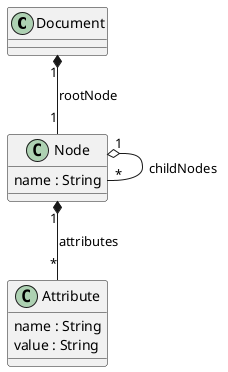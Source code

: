 @startuml

	class Document{
	}
	
	class Node {
	 	name : String
	}
	
	class Attribute {
		name : String
		value : String
	} 
	
	Document "1" *-- "1" Node : rootNode
	Node "1" o-- "*" Node  : childNodes
	Node "1" *-- "*" Attribute : attributes

@enduml